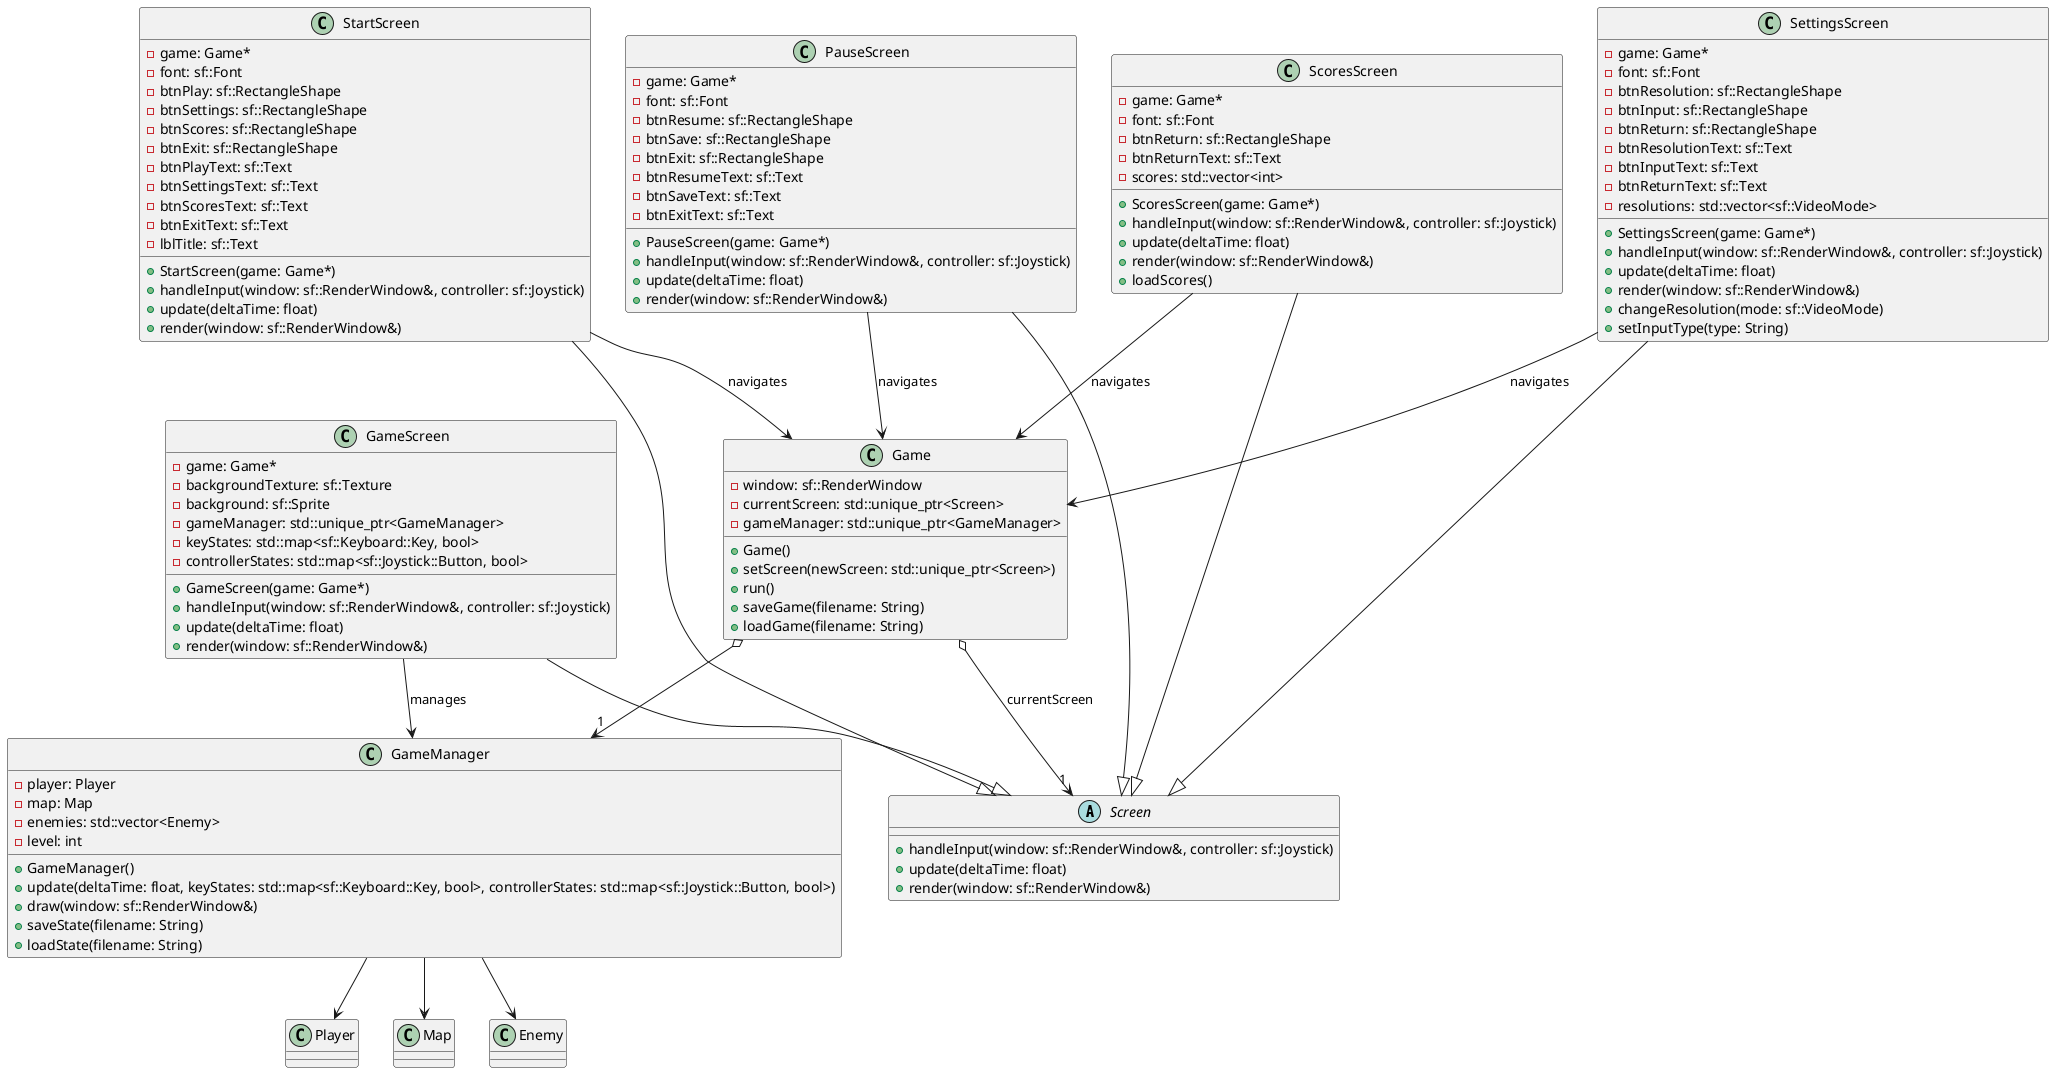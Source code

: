 @startuml ScreensDiagramClass

' Abstract base class for all screens
abstract class Screen {
  +handleInput(window: sf::RenderWindow&, controller: sf::Joystick)
  +update(deltaTime: float)
  +render(window: sf::RenderWindow&)
}

' Main game class to manage the window and screen transitions
class Game {
  -window: sf::RenderWindow
  -currentScreen: std::unique_ptr<Screen>
  -gameManager: std::unique_ptr<GameManager>
  +Game()
  +setScreen(newScreen: std::unique_ptr<Screen>)
  +run()
  +saveGame(filename: String)
  +loadGame(filename: String)
}

' Start screen for the main menu
class StartScreen {
  -game: Game*
  -font: sf::Font
  -btnPlay: sf::RectangleShape
  -btnSettings: sf::RectangleShape
  -btnScores: sf::RectangleShape
  -btnExit: sf::RectangleShape
  -btnPlayText: sf::Text
  -btnSettingsText: sf::Text
  -btnScoresText: sf::Text
  -btnExitText: sf::Text
  -lblTitle: sf::Text
  +StartScreen(game: Game*)
  +handleInput(window: sf::RenderWindow&, controller: sf::Joystick)
  +update(deltaTime: float)
  +render(window: sf::RenderWindow&)
}

' Game screen for core gameplay
class GameScreen {
  -game: Game*
  -backgroundTexture: sf::Texture
  -background: sf::Sprite
  -gameManager: std::unique_ptr<GameManager>
  -keyStates: std::map<sf::Keyboard::Key, bool>
  -controllerStates: std::map<sf::Joystick::Button, bool>
  +GameScreen(game: Game*)
  +handleInput(window: sf::RenderWindow&, controller: sf::Joystick)
  +update(deltaTime: float)
  +render(window: sf::RenderWindow&)
}

' Pause screen for in-game menu (accessible via ESC)
class PauseScreen {
  -game: Game*
  -font: sf::Font
  -btnResume: sf::RectangleShape
  -btnSave: sf::RectangleShape
  -btnExit: sf::RectangleShape
  -btnResumeText: sf::Text
  -btnSaveText: sf::Text
  -btnExitText: sf::Text
  +PauseScreen(game: Game*)
  +handleInput(window: sf::RenderWindow&, controller: sf::Joystick)
  +update(deltaTime: float)
  +render(window: sf::RenderWindow&)
}

' Scores screen for displaying high scores
class ScoresScreen {
  -game: Game*
  -font: sf::Font
  -btnReturn: sf::RectangleShape
  -btnReturnText: sf::Text
  -scores: std::vector<int>
  +ScoresScreen(game: Game*)
  +handleInput(window: sf::RenderWindow&, controller: sf::Joystick)
  +update(deltaTime: float)
  +render(window: sf::RenderWindow&)
  +loadScores()
}

' Settings screen for resolution and input configuration
class SettingsScreen {
  -game: Game*
  -font: sf::Font
  -btnResolution: sf::RectangleShape
  -btnInput: sf::RectangleShape
  -btnReturn: sf::RectangleShape
  -btnResolutionText: sf::Text
  -btnInputText: sf::Text
  -btnReturnText: sf::Text
  -resolutions: std::vector<sf::VideoMode>
  +SettingsScreen(game: Game*)
  +handleInput(window: sf::RenderWindow&, controller: sf::Joystick)
  +update(deltaTime: float)
  +render(window: sf::RenderWindow&)
  +changeResolution(mode: sf::VideoMode)
  +setInputType(type: String)
}

' GameManager class to manage core game logic
class GameManager {
  -player: Player
  -map: Map
  -enemies: std::vector<Enemy>
  -level: int
  +GameManager()
  +update(deltaTime: float, keyStates: std::map<sf::Keyboard::Key, bool>, controllerStates: std::map<sf::Joystick::Button, bool>)
  +draw(window: sf::RenderWindow&)
  +saveState(filename: String)
  +loadState(filename: String)
}

' Relationships
Game o--> "1" Screen : currentScreen
Game o--> "1" GameManager
StartScreen --|> Screen
GameScreen --|> Screen
PauseScreen --|> Screen
ScoresScreen --|> Screen
SettingsScreen --|> Screen
GameScreen --> GameManager : manages
StartScreen --> Game : navigates
ScoresScreen --> Game : navigates
SettingsScreen --> Game : navigates
PauseScreen --> Game : navigates
GameManager --> Player
GameManager --> Map
GameManager --> Enemy

@enduml